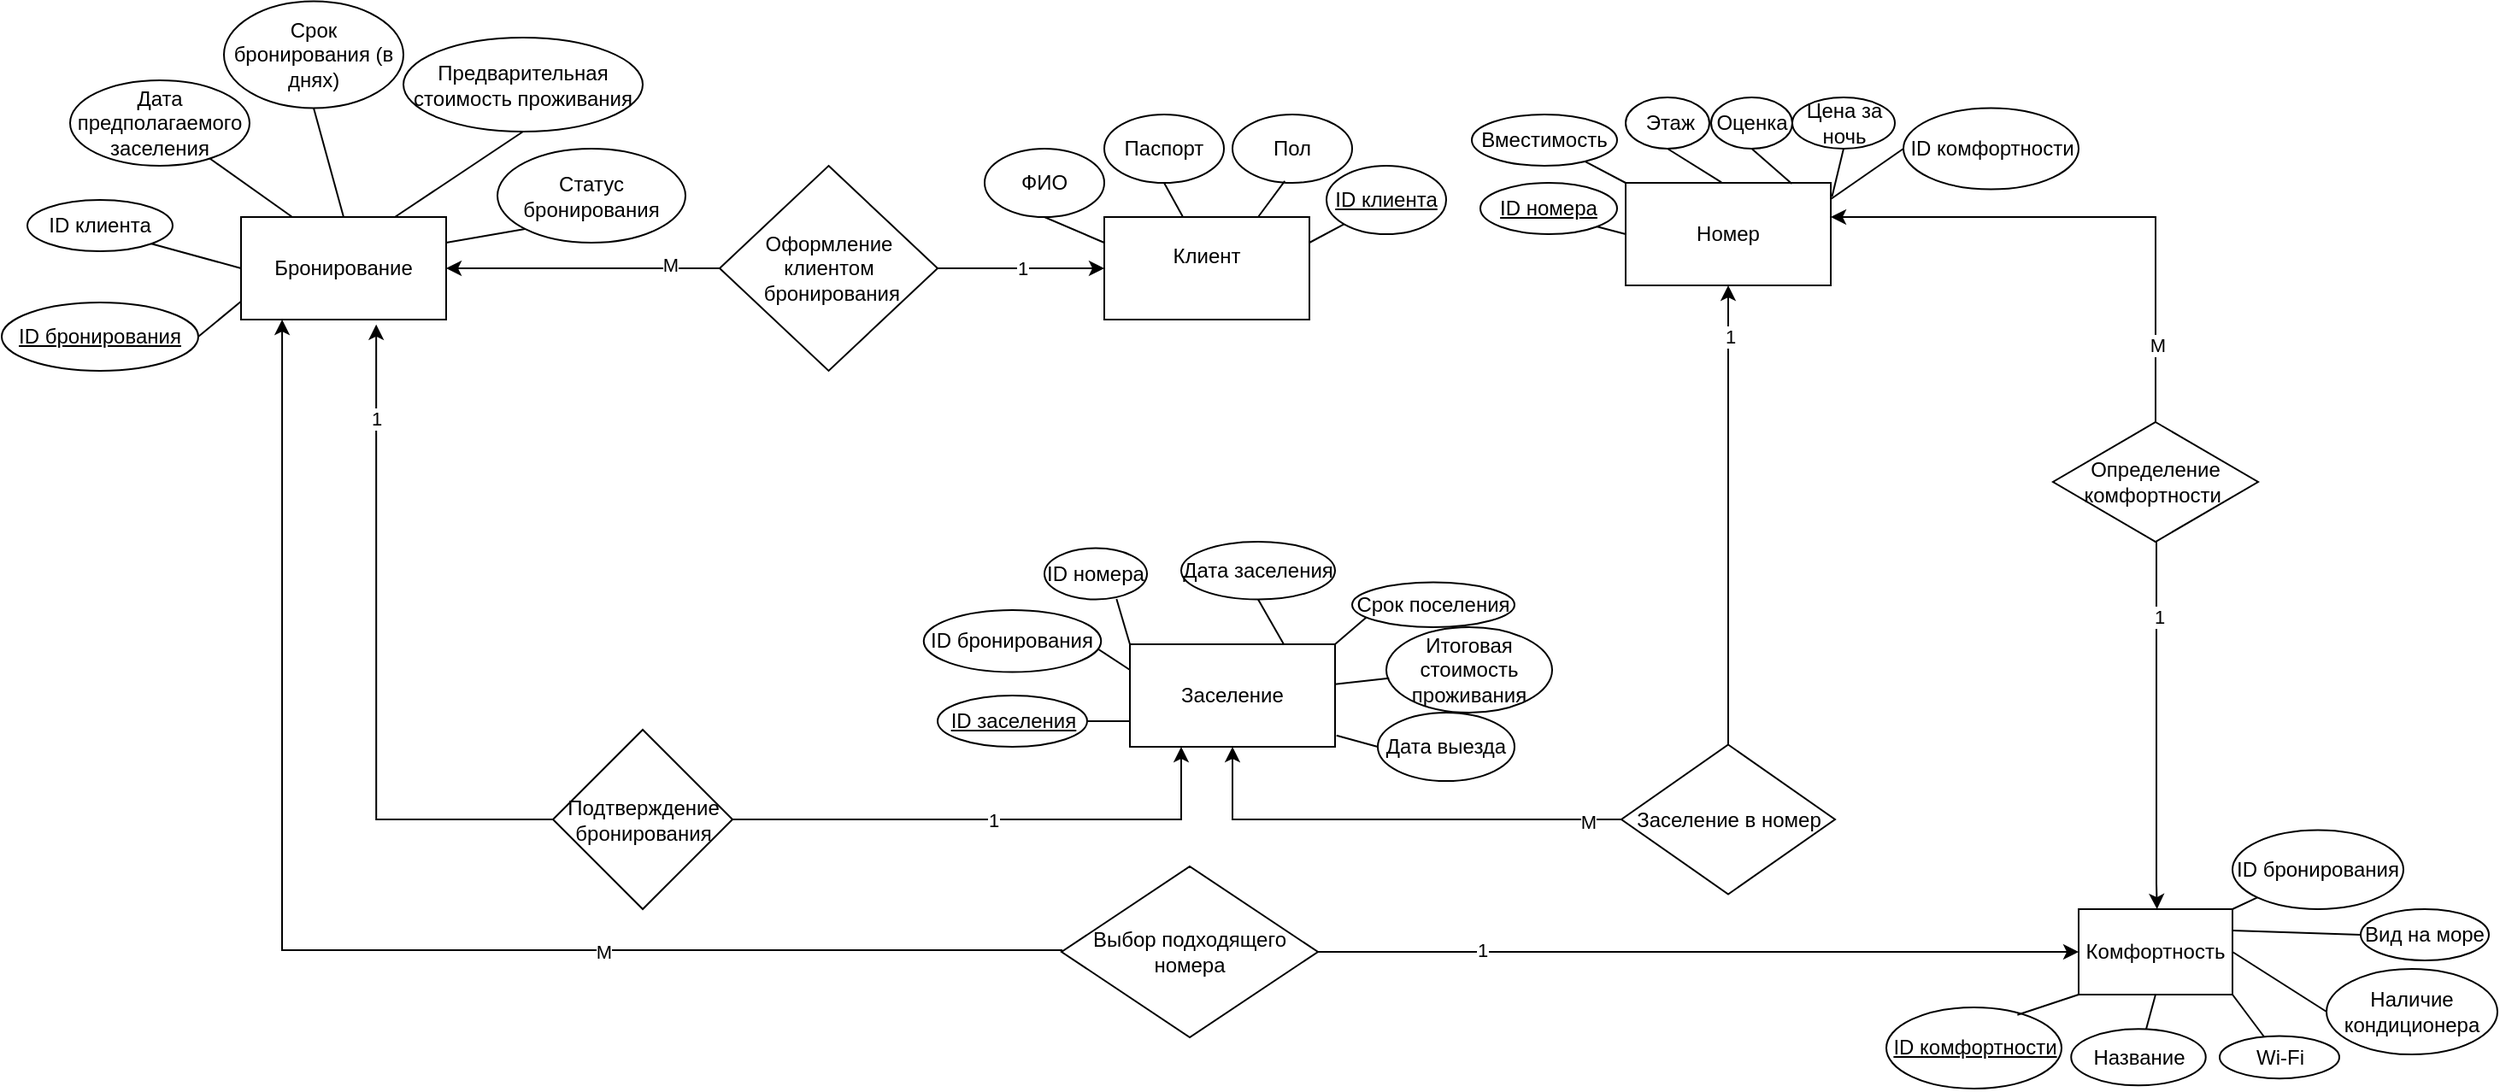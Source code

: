 <mxfile version="24.7.17">
  <diagram name="Страница — 1" id="UvYoTLwYC44R5NEeWyIu">
    <mxGraphModel dx="2440" dy="741" grid="1" gridSize="10" guides="1" tooltips="1" connect="1" arrows="1" fold="1" page="1" pageScale="1" pageWidth="827" pageHeight="1169" math="0" shadow="0">
      <root>
        <mxCell id="0" />
        <mxCell id="1" parent="0" />
        <mxCell id="9hpmNjstcmv_1WwBuSR--5" value="ФИО" style="ellipse;whiteSpace=wrap;html=1;" parent="1" vertex="1">
          <mxGeometry x="165" y="630" width="70" height="40" as="geometry" />
        </mxCell>
        <mxCell id="3MCE8DCKeGfEWosZ96jM-10" value="1" style="edgeStyle=orthogonalEdgeStyle;rounded=0;orthogonalLoop=1;jettySize=auto;html=1;" parent="1" source="3MCE8DCKeGfEWosZ96jM-7" target="9hpmNjstcmv_1WwBuSR--6" edge="1">
          <mxGeometry relative="1" as="geometry" />
        </mxCell>
        <mxCell id="9hpmNjstcmv_1WwBuSR--6" value="Клиент&lt;div&gt;&lt;br&gt;&lt;/div&gt;" style="rounded=0;whiteSpace=wrap;html=1;" parent="1" vertex="1">
          <mxGeometry x="235" y="670" width="120" height="60" as="geometry" />
        </mxCell>
        <mxCell id="9hpmNjstcmv_1WwBuSR--10" value="" style="endArrow=none;html=1;rounded=0;entryX=0.5;entryY=1;entryDx=0;entryDy=0;exitX=0;exitY=0.25;exitDx=0;exitDy=0;" parent="1" source="9hpmNjstcmv_1WwBuSR--6" target="9hpmNjstcmv_1WwBuSR--5" edge="1">
          <mxGeometry width="50" height="50" relative="1" as="geometry">
            <mxPoint x="284.45" y="141.16" as="sourcePoint" />
            <mxPoint x="305.54" y="90.0" as="targetPoint" />
          </mxGeometry>
        </mxCell>
        <mxCell id="9hpmNjstcmv_1WwBuSR--11" value="Паспорт" style="ellipse;whiteSpace=wrap;html=1;" parent="1" vertex="1">
          <mxGeometry x="235" y="610" width="70" height="40" as="geometry" />
        </mxCell>
        <mxCell id="9hpmNjstcmv_1WwBuSR--12" value="" style="endArrow=none;html=1;rounded=0;entryX=0.5;entryY=1;entryDx=0;entryDy=0;exitX=0.382;exitY=-0.007;exitDx=0;exitDy=0;exitPerimeter=0;" parent="1" source="9hpmNjstcmv_1WwBuSR--6" target="9hpmNjstcmv_1WwBuSR--11" edge="1">
          <mxGeometry width="50" height="50" relative="1" as="geometry">
            <mxPoint x="340" y="170" as="sourcePoint" />
            <mxPoint x="390" y="120" as="targetPoint" />
          </mxGeometry>
        </mxCell>
        <mxCell id="9hpmNjstcmv_1WwBuSR--14" value="Пол" style="ellipse;whiteSpace=wrap;html=1;" parent="1" vertex="1">
          <mxGeometry x="310" y="610" width="70" height="40" as="geometry" />
        </mxCell>
        <mxCell id="9hpmNjstcmv_1WwBuSR--15" value="" style="endArrow=none;html=1;rounded=0;entryX=0.437;entryY=0.974;entryDx=0;entryDy=0;entryPerimeter=0;exitX=0.75;exitY=0;exitDx=0;exitDy=0;" parent="1" source="9hpmNjstcmv_1WwBuSR--6" target="9hpmNjstcmv_1WwBuSR--14" edge="1">
          <mxGeometry width="50" height="50" relative="1" as="geometry">
            <mxPoint x="380" y="159" as="sourcePoint" />
            <mxPoint x="442" y="140" as="targetPoint" />
          </mxGeometry>
        </mxCell>
        <mxCell id="9hpmNjstcmv_1WwBuSR--16" value="ID клиента" style="ellipse;whiteSpace=wrap;html=1;fontStyle=4" parent="1" vertex="1">
          <mxGeometry x="365" y="640" width="70" height="40" as="geometry" />
        </mxCell>
        <mxCell id="9hpmNjstcmv_1WwBuSR--17" value="" style="endArrow=none;html=1;rounded=0;entryX=0;entryY=1;entryDx=0;entryDy=0;exitX=1;exitY=0.25;exitDx=0;exitDy=0;" parent="1" source="9hpmNjstcmv_1WwBuSR--6" target="9hpmNjstcmv_1WwBuSR--16" edge="1">
          <mxGeometry width="50" height="50" relative="1" as="geometry">
            <mxPoint x="380" y="199" as="sourcePoint" />
            <mxPoint x="442" y="180" as="targetPoint" />
          </mxGeometry>
        </mxCell>
        <mxCell id="9hpmNjstcmv_1WwBuSR--18" value="Вместимость" style="ellipse;whiteSpace=wrap;html=1;" parent="1" vertex="1">
          <mxGeometry x="450" y="610" width="85" height="30" as="geometry" />
        </mxCell>
        <mxCell id="9hpmNjstcmv_1WwBuSR--19" value="Номер" style="rounded=0;whiteSpace=wrap;html=1;" parent="1" vertex="1">
          <mxGeometry x="540" y="650" width="120" height="60" as="geometry" />
        </mxCell>
        <mxCell id="9hpmNjstcmv_1WwBuSR--20" value="" style="endArrow=none;html=1;rounded=0;exitX=0;exitY=0;exitDx=0;exitDy=0;" parent="1" source="9hpmNjstcmv_1WwBuSR--19" target="9hpmNjstcmv_1WwBuSR--18" edge="1">
          <mxGeometry width="50" height="50" relative="1" as="geometry">
            <mxPoint x="264.45" y="331.16" as="sourcePoint" />
            <mxPoint x="285.54" y="280.0" as="targetPoint" />
          </mxGeometry>
        </mxCell>
        <mxCell id="9hpmNjstcmv_1WwBuSR--23" value="&amp;nbsp;Этаж" style="ellipse;whiteSpace=wrap;html=1;" parent="1" vertex="1">
          <mxGeometry x="540" y="600" width="49" height="30" as="geometry" />
        </mxCell>
        <mxCell id="9hpmNjstcmv_1WwBuSR--24" value="" style="endArrow=none;html=1;rounded=0;entryX=0.5;entryY=1;entryDx=0;entryDy=0;exitX=0.467;exitY=-0.005;exitDx=0;exitDy=0;exitPerimeter=0;" parent="1" source="9hpmNjstcmv_1WwBuSR--19" target="9hpmNjstcmv_1WwBuSR--23" edge="1">
          <mxGeometry width="50" height="50" relative="1" as="geometry">
            <mxPoint x="360" y="349" as="sourcePoint" />
            <mxPoint x="422" y="330" as="targetPoint" />
          </mxGeometry>
        </mxCell>
        <mxCell id="9hpmNjstcmv_1WwBuSR--46" value="ID заселения" style="ellipse;whiteSpace=wrap;html=1;fontStyle=4" parent="1" vertex="1">
          <mxGeometry x="137.5" y="950" width="87.5" height="30" as="geometry" />
        </mxCell>
        <mxCell id="9hpmNjstcmv_1WwBuSR--47" value="Заселение" style="rounded=0;whiteSpace=wrap;html=1;" parent="1" vertex="1">
          <mxGeometry x="250" y="920" width="120" height="60" as="geometry" />
        </mxCell>
        <mxCell id="9hpmNjstcmv_1WwBuSR--48" value="" style="endArrow=none;html=1;rounded=0;entryX=1;entryY=0.5;entryDx=0;entryDy=0;exitX=0;exitY=0.75;exitDx=0;exitDy=0;" parent="1" source="9hpmNjstcmv_1WwBuSR--47" target="9hpmNjstcmv_1WwBuSR--46" edge="1">
          <mxGeometry width="50" height="50" relative="1" as="geometry">
            <mxPoint x="198.45" y="971.16" as="sourcePoint" />
            <mxPoint x="219.54" y="920.0" as="targetPoint" />
          </mxGeometry>
        </mxCell>
        <mxCell id="9hpmNjstcmv_1WwBuSR--49" value="ID бронирования" style="ellipse;whiteSpace=wrap;html=1;" parent="1" vertex="1">
          <mxGeometry x="129.38" y="900" width="103.75" height="36.25" as="geometry" />
        </mxCell>
        <mxCell id="9hpmNjstcmv_1WwBuSR--50" value="" style="endArrow=none;html=1;rounded=0;entryX=0.986;entryY=0.634;entryDx=0;entryDy=0;exitX=0;exitY=0.25;exitDx=0;exitDy=0;entryPerimeter=0;" parent="1" source="9hpmNjstcmv_1WwBuSR--47" target="9hpmNjstcmv_1WwBuSR--49" edge="1">
          <mxGeometry width="50" height="50" relative="1" as="geometry">
            <mxPoint x="254" y="1000" as="sourcePoint" />
            <mxPoint x="304" y="950" as="targetPoint" />
          </mxGeometry>
        </mxCell>
        <mxCell id="9hpmNjstcmv_1WwBuSR--51" value="ID номера" style="ellipse;whiteSpace=wrap;html=1;" parent="1" vertex="1">
          <mxGeometry x="200" y="863.75" width="60" height="30" as="geometry" />
        </mxCell>
        <mxCell id="9hpmNjstcmv_1WwBuSR--52" value="" style="endArrow=none;html=1;rounded=0;entryX=0.703;entryY=0.992;entryDx=0;entryDy=0;exitX=0;exitY=0;exitDx=0;exitDy=0;entryPerimeter=0;" parent="1" source="9hpmNjstcmv_1WwBuSR--47" target="9hpmNjstcmv_1WwBuSR--51" edge="1">
          <mxGeometry width="50" height="50" relative="1" as="geometry">
            <mxPoint x="294" y="989" as="sourcePoint" />
            <mxPoint x="356" y="970" as="targetPoint" />
          </mxGeometry>
        </mxCell>
        <mxCell id="9hpmNjstcmv_1WwBuSR--53" value="Дата заселения" style="ellipse;whiteSpace=wrap;html=1;" parent="1" vertex="1">
          <mxGeometry x="280" y="860" width="90" height="33.75" as="geometry" />
        </mxCell>
        <mxCell id="9hpmNjstcmv_1WwBuSR--54" value="" style="endArrow=none;html=1;rounded=0;entryX=0.5;entryY=1;entryDx=0;entryDy=0;exitX=0.75;exitY=0;exitDx=0;exitDy=0;" parent="1" source="9hpmNjstcmv_1WwBuSR--47" target="9hpmNjstcmv_1WwBuSR--53" edge="1">
          <mxGeometry width="50" height="50" relative="1" as="geometry">
            <mxPoint x="294" y="1029" as="sourcePoint" />
            <mxPoint x="356" y="1010" as="targetPoint" />
          </mxGeometry>
        </mxCell>
        <mxCell id="9hpmNjstcmv_1WwBuSR--79" value="ID номера" style="ellipse;whiteSpace=wrap;html=1;fontStyle=4" parent="1" vertex="1">
          <mxGeometry x="455" y="650" width="80" height="30" as="geometry" />
        </mxCell>
        <mxCell id="9hpmNjstcmv_1WwBuSR--80" value="" style="endArrow=none;html=1;rounded=0;entryX=1;entryY=1;entryDx=0;entryDy=0;exitX=0;exitY=0.5;exitDx=0;exitDy=0;" parent="1" source="9hpmNjstcmv_1WwBuSR--19" target="9hpmNjstcmv_1WwBuSR--79" edge="1">
          <mxGeometry width="50" height="50" relative="1" as="geometry">
            <mxPoint x="250" y="429.5" as="sourcePoint" />
            <mxPoint x="184" y="390.5" as="targetPoint" />
          </mxGeometry>
        </mxCell>
        <mxCell id="9hpmNjstcmv_1WwBuSR--81" value="" style="endArrow=none;html=1;rounded=0;entryX=0.089;entryY=0.776;entryDx=0;entryDy=0;entryPerimeter=0;exitX=1;exitY=0;exitDx=0;exitDy=0;" parent="1" source="9hpmNjstcmv_1WwBuSR--47" target="9hpmNjstcmv_1WwBuSR--82" edge="1">
          <mxGeometry width="50" height="50" relative="1" as="geometry">
            <mxPoint x="320" y="1060" as="sourcePoint" />
            <mxPoint x="400" y="1060" as="targetPoint" />
          </mxGeometry>
        </mxCell>
        <mxCell id="9hpmNjstcmv_1WwBuSR--82" value="Срок поселения" style="ellipse;whiteSpace=wrap;html=1;" parent="1" vertex="1">
          <mxGeometry x="380" y="883.75" width="95" height="26.25" as="geometry" />
        </mxCell>
        <mxCell id="9hpmNjstcmv_1WwBuSR--84" value="Итоговая стоимость проживания" style="ellipse;whiteSpace=wrap;html=1;" parent="1" vertex="1">
          <mxGeometry x="400" y="910" width="97" height="50" as="geometry" />
        </mxCell>
        <mxCell id="9hpmNjstcmv_1WwBuSR--85" value="" style="endArrow=none;html=1;rounded=0;exitX=0.017;exitY=0.598;exitDx=0;exitDy=0;exitPerimeter=0;" parent="1" source="9hpmNjstcmv_1WwBuSR--84" target="9hpmNjstcmv_1WwBuSR--47" edge="1">
          <mxGeometry width="50" height="50" relative="1" as="geometry">
            <mxPoint x="74" y="1106" as="sourcePoint" />
            <mxPoint x="174" y="1090" as="targetPoint" />
          </mxGeometry>
        </mxCell>
        <mxCell id="9hpmNjstcmv_1WwBuSR--86" value="Дата выезда" style="ellipse;whiteSpace=wrap;html=1;" parent="1" vertex="1">
          <mxGeometry x="395" y="960" width="80" height="40" as="geometry" />
        </mxCell>
        <mxCell id="9hpmNjstcmv_1WwBuSR--87" value="" style="endArrow=none;html=1;rounded=0;entryX=0;entryY=0.5;entryDx=0;entryDy=0;exitX=1.007;exitY=0.89;exitDx=0;exitDy=0;exitPerimeter=0;" parent="1" source="9hpmNjstcmv_1WwBuSR--47" target="9hpmNjstcmv_1WwBuSR--86" edge="1">
          <mxGeometry width="50" height="50" relative="1" as="geometry">
            <mxPoint x="318" y="1090" as="sourcePoint" />
            <mxPoint x="417" y="984" as="targetPoint" />
          </mxGeometry>
        </mxCell>
        <mxCell id="9hpmNjstcmv_1WwBuSR--104" value="ID клиента" style="ellipse;whiteSpace=wrap;html=1;" parent="1" vertex="1">
          <mxGeometry x="-395" y="660" width="85" height="30" as="geometry" />
        </mxCell>
        <mxCell id="9hpmNjstcmv_1WwBuSR--105" value="Бронирование" style="rounded=0;whiteSpace=wrap;html=1;" parent="1" vertex="1">
          <mxGeometry x="-270" y="670" width="120" height="60" as="geometry" />
        </mxCell>
        <mxCell id="9hpmNjstcmv_1WwBuSR--106" value="" style="endArrow=none;html=1;rounded=0;entryX=1;entryY=1;entryDx=0;entryDy=0;" parent="1" target="9hpmNjstcmv_1WwBuSR--104" edge="1">
          <mxGeometry width="50" height="50" relative="1" as="geometry">
            <mxPoint x="-270" y="700" as="sourcePoint" />
            <mxPoint x="-360.46" y="680.0" as="targetPoint" />
          </mxGeometry>
        </mxCell>
        <mxCell id="9hpmNjstcmv_1WwBuSR--109" value="Дата предполагаемого заселения" style="ellipse;whiteSpace=wrap;html=1;" parent="1" vertex="1">
          <mxGeometry x="-370" y="590" width="105" height="50" as="geometry" />
        </mxCell>
        <mxCell id="9hpmNjstcmv_1WwBuSR--110" value="" style="endArrow=none;html=1;rounded=0;exitX=0.25;exitY=0;exitDx=0;exitDy=0;" parent="1" source="9hpmNjstcmv_1WwBuSR--105" target="9hpmNjstcmv_1WwBuSR--109" edge="1">
          <mxGeometry width="50" height="50" relative="1" as="geometry">
            <mxPoint x="-311" y="790" as="sourcePoint" />
            <mxPoint x="-224" y="730" as="targetPoint" />
          </mxGeometry>
        </mxCell>
        <mxCell id="9hpmNjstcmv_1WwBuSR--111" value="Срок бронирования (в днях)" style="ellipse;whiteSpace=wrap;html=1;" parent="1" vertex="1">
          <mxGeometry x="-280" y="543.75" width="105" height="62.5" as="geometry" />
        </mxCell>
        <mxCell id="9hpmNjstcmv_1WwBuSR--112" value="" style="endArrow=none;html=1;rounded=0;entryX=0.5;entryY=1;entryDx=0;entryDy=0;exitX=0.5;exitY=0;exitDx=0;exitDy=0;" parent="1" source="9hpmNjstcmv_1WwBuSR--105" target="9hpmNjstcmv_1WwBuSR--111" edge="1">
          <mxGeometry width="50" height="50" relative="1" as="geometry">
            <mxPoint x="-273" y="399" as="sourcePoint" />
            <mxPoint x="-224" y="770" as="targetPoint" />
          </mxGeometry>
        </mxCell>
        <mxCell id="9hpmNjstcmv_1WwBuSR--113" value="" style="endArrow=none;html=1;rounded=0;entryX=0.5;entryY=1;entryDx=0;entryDy=0;exitX=0.75;exitY=0;exitDx=0;exitDy=0;" parent="1" source="9hpmNjstcmv_1WwBuSR--105" target="9hpmNjstcmv_1WwBuSR--114" edge="1">
          <mxGeometry width="50" height="50" relative="1" as="geometry">
            <mxPoint x="-260" y="820" as="sourcePoint" />
            <mxPoint x="-180" y="820" as="targetPoint" />
          </mxGeometry>
        </mxCell>
        <mxCell id="9hpmNjstcmv_1WwBuSR--114" value="Предварительная стоимость проживания" style="ellipse;whiteSpace=wrap;html=1;" parent="1" vertex="1">
          <mxGeometry x="-175" y="565" width="140" height="55" as="geometry" />
        </mxCell>
        <mxCell id="9hpmNjstcmv_1WwBuSR--115" value="ID бронирования" style="ellipse;whiteSpace=wrap;html=1;fontStyle=4" parent="1" vertex="1">
          <mxGeometry x="-410" y="720" width="115" height="40" as="geometry" />
        </mxCell>
        <mxCell id="9hpmNjstcmv_1WwBuSR--116" value="" style="endArrow=none;html=1;rounded=0;exitX=1;exitY=0.5;exitDx=0;exitDy=0;entryX=0;entryY=0.823;entryDx=0;entryDy=0;entryPerimeter=0;" parent="1" source="9hpmNjstcmv_1WwBuSR--115" target="9hpmNjstcmv_1WwBuSR--105" edge="1">
          <mxGeometry width="50" height="50" relative="1" as="geometry">
            <mxPoint x="-506" y="866" as="sourcePoint" />
            <mxPoint x="-406" y="850" as="targetPoint" />
          </mxGeometry>
        </mxCell>
        <mxCell id="9hpmNjstcmv_1WwBuSR--117" value="Статус бронирования" style="ellipse;whiteSpace=wrap;html=1;" parent="1" vertex="1">
          <mxGeometry x="-120" y="630" width="110" height="55" as="geometry" />
        </mxCell>
        <mxCell id="9hpmNjstcmv_1WwBuSR--118" value="" style="endArrow=none;html=1;rounded=0;entryX=0;entryY=1;entryDx=0;entryDy=0;exitX=1;exitY=0.25;exitDx=0;exitDy=0;" parent="1" source="9hpmNjstcmv_1WwBuSR--105" target="9hpmNjstcmv_1WwBuSR--117" edge="1">
          <mxGeometry width="50" height="50" relative="1" as="geometry">
            <mxPoint x="-249" y="460" as="sourcePoint" />
            <mxPoint x="-163" y="744" as="targetPoint" />
          </mxGeometry>
        </mxCell>
        <mxCell id="R-lnSnpHiIp7sD6gwEYZ-18" style="edgeStyle=orthogonalEdgeStyle;rounded=0;orthogonalLoop=1;jettySize=auto;html=1;entryX=0.5;entryY=1;entryDx=0;entryDy=0;" parent="1" source="R-lnSnpHiIp7sD6gwEYZ-14" target="9hpmNjstcmv_1WwBuSR--19" edge="1">
          <mxGeometry relative="1" as="geometry" />
        </mxCell>
        <mxCell id="3MCE8DCKeGfEWosZ96jM-14" value="1" style="edgeLabel;html=1;align=center;verticalAlign=middle;resizable=0;points=[];" parent="R-lnSnpHiIp7sD6gwEYZ-18" vertex="1" connectable="0">
          <mxGeometry x="0.782" y="-1" relative="1" as="geometry">
            <mxPoint as="offset" />
          </mxGeometry>
        </mxCell>
        <mxCell id="R-lnSnpHiIp7sD6gwEYZ-19" style="edgeStyle=orthogonalEdgeStyle;rounded=0;orthogonalLoop=1;jettySize=auto;html=1;entryX=0.5;entryY=1;entryDx=0;entryDy=0;" parent="1" source="R-lnSnpHiIp7sD6gwEYZ-14" target="9hpmNjstcmv_1WwBuSR--47" edge="1">
          <mxGeometry relative="1" as="geometry" />
        </mxCell>
        <mxCell id="dHrt1mE7ao5hDx64uy73-2" value="M" style="edgeLabel;html=1;align=center;verticalAlign=middle;resizable=0;points=[];" parent="R-lnSnpHiIp7sD6gwEYZ-19" vertex="1" connectable="0">
          <mxGeometry x="-0.852" y="1" relative="1" as="geometry">
            <mxPoint as="offset" />
          </mxGeometry>
        </mxCell>
        <mxCell id="R-lnSnpHiIp7sD6gwEYZ-14" value="Заселение в номер" style="rhombus;whiteSpace=wrap;html=1;" parent="1" vertex="1">
          <mxGeometry x="537.5" y="978.75" width="125" height="87.5" as="geometry" />
        </mxCell>
        <mxCell id="R-lnSnpHiIp7sD6gwEYZ-24" value="1" style="edgeStyle=orthogonalEdgeStyle;rounded=0;orthogonalLoop=1;jettySize=auto;html=1;entryX=0.25;entryY=1;entryDx=0;entryDy=0;" parent="1" source="R-lnSnpHiIp7sD6gwEYZ-23" target="9hpmNjstcmv_1WwBuSR--47" edge="1">
          <mxGeometry relative="1" as="geometry">
            <mxPoint as="offset" />
          </mxGeometry>
        </mxCell>
        <mxCell id="R-lnSnpHiIp7sD6gwEYZ-23" value="Подтверждение бронирования" style="rhombus;whiteSpace=wrap;html=1;" parent="1" vertex="1">
          <mxGeometry x="-87.5" y="970" width="105" height="105" as="geometry" />
        </mxCell>
        <mxCell id="R-lnSnpHiIp7sD6gwEYZ-25" style="edgeStyle=orthogonalEdgeStyle;rounded=0;orthogonalLoop=1;jettySize=auto;html=1;entryX=0.659;entryY=1.048;entryDx=0;entryDy=0;entryPerimeter=0;" parent="1" source="R-lnSnpHiIp7sD6gwEYZ-23" target="9hpmNjstcmv_1WwBuSR--105" edge="1">
          <mxGeometry relative="1" as="geometry" />
        </mxCell>
        <mxCell id="3MCE8DCKeGfEWosZ96jM-13" value="1" style="edgeLabel;html=1;align=center;verticalAlign=middle;resizable=0;points=[];" parent="R-lnSnpHiIp7sD6gwEYZ-25" vertex="1" connectable="0">
          <mxGeometry x="0.722" relative="1" as="geometry">
            <mxPoint as="offset" />
          </mxGeometry>
        </mxCell>
        <mxCell id="3MCE8DCKeGfEWosZ96jM-27" style="edgeStyle=orthogonalEdgeStyle;rounded=0;orthogonalLoop=1;jettySize=auto;html=1;entryX=1;entryY=0.5;entryDx=0;entryDy=0;" parent="1" source="3MCE8DCKeGfEWosZ96jM-7" target="9hpmNjstcmv_1WwBuSR--105" edge="1">
          <mxGeometry relative="1" as="geometry" />
        </mxCell>
        <mxCell id="3MCE8DCKeGfEWosZ96jM-28" value="M" style="edgeLabel;html=1;align=center;verticalAlign=middle;resizable=0;points=[];" parent="3MCE8DCKeGfEWosZ96jM-27" vertex="1" connectable="0">
          <mxGeometry x="-0.64" y="-2" relative="1" as="geometry">
            <mxPoint as="offset" />
          </mxGeometry>
        </mxCell>
        <mxCell id="3MCE8DCKeGfEWosZ96jM-7" value="Оформление клиентом &lt;span style=&quot;background-color: initial;&quot;&gt;&amp;nbsp;бронирования&lt;/span&gt;" style="rhombus;whiteSpace=wrap;html=1;" parent="1" vertex="1">
          <mxGeometry x="10" y="640" width="127.5" height="120" as="geometry" />
        </mxCell>
        <mxCell id="dHrt1mE7ao5hDx64uy73-38" style="edgeStyle=orthogonalEdgeStyle;rounded=0;orthogonalLoop=1;jettySize=auto;html=1;entryX=0;entryY=0.5;entryDx=0;entryDy=0;" parent="1" source="3MCE8DCKeGfEWosZ96jM-17" target="dHrt1mE7ao5hDx64uy73-4" edge="1">
          <mxGeometry relative="1" as="geometry">
            <Array as="points">
              <mxPoint x="760" y="1100" />
              <mxPoint x="760" y="1100" />
            </Array>
          </mxGeometry>
        </mxCell>
        <mxCell id="dHrt1mE7ao5hDx64uy73-41" value="1" style="edgeLabel;html=1;align=center;verticalAlign=middle;resizable=0;points=[];" parent="dHrt1mE7ao5hDx64uy73-38" vertex="1" connectable="0">
          <mxGeometry x="-0.57" y="1" relative="1" as="geometry">
            <mxPoint as="offset" />
          </mxGeometry>
        </mxCell>
        <mxCell id="3MCE8DCKeGfEWosZ96jM-17" value="Выбор подходящего номера" style="rhombus;whiteSpace=wrap;html=1;" parent="1" vertex="1">
          <mxGeometry x="210" y="1050" width="150" height="100" as="geometry" />
        </mxCell>
        <mxCell id="3MCE8DCKeGfEWosZ96jM-31" style="edgeStyle=orthogonalEdgeStyle;rounded=0;orthogonalLoop=1;jettySize=auto;html=1;entryX=0.117;entryY=1.017;entryDx=0;entryDy=0;entryPerimeter=0;exitX=0;exitY=0.5;exitDx=0;exitDy=0;" parent="1" source="3MCE8DCKeGfEWosZ96jM-17" edge="1">
          <mxGeometry relative="1" as="geometry">
            <Array as="points">
              <mxPoint x="210" y="1099" />
              <mxPoint x="-246" y="1099" />
            </Array>
            <mxPoint x="220" y="1100" as="sourcePoint" />
            <mxPoint x="-245.96" y="730" as="targetPoint" />
          </mxGeometry>
        </mxCell>
        <mxCell id="dHrt1mE7ao5hDx64uy73-40" value="M" style="edgeLabel;html=1;align=center;verticalAlign=middle;resizable=0;points=[];" parent="3MCE8DCKeGfEWosZ96jM-31" vertex="1" connectable="0">
          <mxGeometry x="-0.347" y="1" relative="1" as="geometry">
            <mxPoint as="offset" />
          </mxGeometry>
        </mxCell>
        <mxCell id="dHrt1mE7ao5hDx64uy73-4" value="Комфортность" style="rounded=0;whiteSpace=wrap;html=1;" parent="1" vertex="1">
          <mxGeometry x="805" y="1075" width="90" height="50" as="geometry" />
        </mxCell>
        <mxCell id="dHrt1mE7ao5hDx64uy73-17" style="edgeStyle=orthogonalEdgeStyle;rounded=0;orthogonalLoop=1;jettySize=auto;html=1;entryX=0.658;entryY=0.007;entryDx=0;entryDy=0;entryPerimeter=0;" parent="1" edge="1">
          <mxGeometry relative="1" as="geometry">
            <mxPoint x="849.14" y="859.65" as="sourcePoint" />
            <mxPoint x="850.86" y="1075" as="targetPoint" />
            <Array as="points">
              <mxPoint x="850.5" y="860" />
              <mxPoint x="850.5" y="1060" />
              <mxPoint x="850.5" y="1060" />
            </Array>
          </mxGeometry>
        </mxCell>
        <mxCell id="dHrt1mE7ao5hDx64uy73-36" value="1" style="edgeLabel;html=1;align=center;verticalAlign=middle;resizable=0;points=[];" parent="dHrt1mE7ao5hDx64uy73-17" vertex="1" connectable="0">
          <mxGeometry x="-0.581" y="1" relative="1" as="geometry">
            <mxPoint as="offset" />
          </mxGeometry>
        </mxCell>
        <mxCell id="dHrt1mE7ao5hDx64uy73-18" style="edgeStyle=orthogonalEdgeStyle;rounded=0;orthogonalLoop=1;jettySize=auto;html=1;entryX=1;entryY=0.5;entryDx=0;entryDy=0;" parent="1" edge="1">
          <mxGeometry relative="1" as="geometry">
            <mxPoint x="850" y="785" as="sourcePoint" />
            <mxPoint x="660" y="670" as="targetPoint" />
            <Array as="points">
              <mxPoint x="850" y="844" />
              <mxPoint x="850" y="670" />
            </Array>
          </mxGeometry>
        </mxCell>
        <mxCell id="dHrt1mE7ao5hDx64uy73-37" value="&amp;nbsp;M" style="edgeLabel;html=1;align=center;verticalAlign=middle;resizable=0;points=[];" parent="dHrt1mE7ao5hDx64uy73-18" vertex="1" connectable="0">
          <mxGeometry x="-0.608" relative="1" as="geometry">
            <mxPoint as="offset" />
          </mxGeometry>
        </mxCell>
        <mxCell id="dHrt1mE7ao5hDx64uy73-39" value="M" style="edgeLabel;html=1;align=center;verticalAlign=middle;resizable=0;points=[];" parent="dHrt1mE7ao5hDx64uy73-18" vertex="1" connectable="0">
          <mxGeometry x="-0.251" y="-1" relative="1" as="geometry">
            <mxPoint as="offset" />
          </mxGeometry>
        </mxCell>
        <mxCell id="dHrt1mE7ao5hDx64uy73-12" value="Определение комфортности&amp;nbsp;" style="rhombus;whiteSpace=wrap;html=1;" parent="1" vertex="1">
          <mxGeometry x="790" y="790" width="120" height="70" as="geometry" />
        </mxCell>
        <mxCell id="dHrt1mE7ao5hDx64uy73-19" value="" style="endArrow=none;html=1;rounded=0;exitX=0.5;exitY=1;exitDx=0;exitDy=0;entryX=0.81;entryY=0.009;entryDx=0;entryDy=0;entryPerimeter=0;" parent="1" source="dHrt1mE7ao5hDx64uy73-28" target="9hpmNjstcmv_1WwBuSR--19" edge="1">
          <mxGeometry width="50" height="50" relative="1" as="geometry">
            <mxPoint x="680.06" y="640" as="sourcePoint" />
            <mxPoint x="660.005" y="668.348" as="targetPoint" />
          </mxGeometry>
        </mxCell>
        <mxCell id="dHrt1mE7ao5hDx64uy73-22" value="" style="endArrow=none;html=1;rounded=0;exitX=0.5;exitY=1;exitDx=0;exitDy=0;" parent="1" source="dHrt1mE7ao5hDx64uy73-4" target="dHrt1mE7ao5hDx64uy73-23" edge="1">
          <mxGeometry width="50" height="50" relative="1" as="geometry">
            <mxPoint x="760" y="1180" as="sourcePoint" />
            <mxPoint x="765" y="1125" as="targetPoint" />
          </mxGeometry>
        </mxCell>
        <mxCell id="dHrt1mE7ao5hDx64uy73-23" value="Название" style="ellipse;whiteSpace=wrap;html=1;" parent="1" vertex="1">
          <mxGeometry x="800.62" y="1145.13" width="78.75" height="33" as="geometry" />
        </mxCell>
        <mxCell id="dHrt1mE7ao5hDx64uy73-24" value="" style="endArrow=none;html=1;rounded=0;exitX=1;exitY=1;exitDx=0;exitDy=0;" parent="1" source="dHrt1mE7ao5hDx64uy73-4" target="dHrt1mE7ao5hDx64uy73-25" edge="1">
          <mxGeometry width="50" height="50" relative="1" as="geometry">
            <mxPoint x="830" y="1160" as="sourcePoint" />
            <mxPoint x="800" y="1125" as="targetPoint" />
          </mxGeometry>
        </mxCell>
        <mxCell id="dHrt1mE7ao5hDx64uy73-25" value="Wi-Fi" style="ellipse;whiteSpace=wrap;html=1;" parent="1" vertex="1">
          <mxGeometry x="887.5" y="1149.2" width="70" height="24.87" as="geometry" />
        </mxCell>
        <mxCell id="dHrt1mE7ao5hDx64uy73-28" value="Оценка" style="ellipse;whiteSpace=wrap;html=1;" parent="1" vertex="1">
          <mxGeometry x="590" y="600" width="47.5" height="30" as="geometry" />
        </mxCell>
        <mxCell id="dHrt1mE7ao5hDx64uy73-32" value="Цена за ночь" style="ellipse;whiteSpace=wrap;html=1;" parent="1" vertex="1">
          <mxGeometry x="637.5" y="600" width="60" height="30" as="geometry" />
        </mxCell>
        <mxCell id="dHrt1mE7ao5hDx64uy73-33" value="" style="endArrow=none;html=1;rounded=0;entryX=0.5;entryY=1;entryDx=0;entryDy=0;exitX=1.006;exitY=0.136;exitDx=0;exitDy=0;exitPerimeter=0;" parent="1" source="9hpmNjstcmv_1WwBuSR--19" target="dHrt1mE7ao5hDx64uy73-32" edge="1">
          <mxGeometry width="50" height="50" relative="1" as="geometry">
            <mxPoint x="790" y="850" as="sourcePoint" />
            <mxPoint x="840" y="800" as="targetPoint" />
          </mxGeometry>
        </mxCell>
        <mxCell id="dHrt1mE7ao5hDx64uy73-34" value="&lt;u&gt;ID комфортности&lt;/u&gt;" style="ellipse;whiteSpace=wrap;html=1;" parent="1" vertex="1">
          <mxGeometry x="692.5" y="1132.5" width="102.5" height="47.5" as="geometry" />
        </mxCell>
        <mxCell id="dHrt1mE7ao5hDx64uy73-35" value="" style="endArrow=none;html=1;rounded=0;exitX=0.748;exitY=0.092;exitDx=0;exitDy=0;entryX=0;entryY=1;entryDx=0;entryDy=0;exitPerimeter=0;" parent="1" source="dHrt1mE7ao5hDx64uy73-34" target="dHrt1mE7ao5hDx64uy73-4" edge="1">
          <mxGeometry width="50" height="50" relative="1" as="geometry">
            <mxPoint x="660" y="1175" as="sourcePoint" />
            <mxPoint x="710" y="1125" as="targetPoint" />
          </mxGeometry>
        </mxCell>
        <mxCell id="0JNoiJg01api6diXJHLo-6" value="Наличие кондиционера" style="ellipse;whiteSpace=wrap;html=1;" parent="1" vertex="1">
          <mxGeometry x="950" y="1110" width="100" height="50" as="geometry" />
        </mxCell>
        <mxCell id="0JNoiJg01api6diXJHLo-7" value="" style="endArrow=none;html=1;rounded=0;entryX=0;entryY=0.5;entryDx=0;entryDy=0;exitX=1;exitY=0.5;exitDx=0;exitDy=0;" parent="1" source="dHrt1mE7ao5hDx64uy73-4" target="0JNoiJg01api6diXJHLo-6" edge="1">
          <mxGeometry width="50" height="50" relative="1" as="geometry">
            <mxPoint x="900" y="1110" as="sourcePoint" />
            <mxPoint x="935" y="1060" as="targetPoint" />
          </mxGeometry>
        </mxCell>
        <mxCell id="0JNoiJg01api6diXJHLo-8" value="Вид на море" style="ellipse;whiteSpace=wrap;html=1;" parent="1" vertex="1">
          <mxGeometry x="970" y="1075" width="75" height="30" as="geometry" />
        </mxCell>
        <mxCell id="0JNoiJg01api6diXJHLo-9" value="" style="endArrow=none;html=1;rounded=0;entryX=0;entryY=0.5;entryDx=0;entryDy=0;exitX=1;exitY=0.25;exitDx=0;exitDy=0;" parent="1" source="dHrt1mE7ao5hDx64uy73-4" target="0JNoiJg01api6diXJHLo-8" edge="1">
          <mxGeometry width="50" height="50" relative="1" as="geometry">
            <mxPoint x="910" y="1090" as="sourcePoint" />
            <mxPoint x="935" y="1040" as="targetPoint" />
          </mxGeometry>
        </mxCell>
        <mxCell id="0JNoiJg01api6diXJHLo-10" value="ID комфортности" style="ellipse;whiteSpace=wrap;html=1;" parent="1" vertex="1">
          <mxGeometry x="702.5" y="606.25" width="102.5" height="47.5" as="geometry" />
        </mxCell>
        <mxCell id="0JNoiJg01api6diXJHLo-11" value="" style="endArrow=none;html=1;rounded=0;exitX=0.748;exitY=0.092;exitDx=0;exitDy=0;entryX=0;entryY=0.5;entryDx=0;entryDy=0;exitPerimeter=0;" parent="1" target="0JNoiJg01api6diXJHLo-10" edge="1">
          <mxGeometry width="50" height="50" relative="1" as="geometry">
            <mxPoint x="660" y="659.5" as="sourcePoint" />
            <mxPoint x="696" y="647.5" as="targetPoint" />
          </mxGeometry>
        </mxCell>
        <mxCell id="6H3UFGkFm95STktniJLg-1" value="" style="endArrow=none;html=1;rounded=0;exitX=1;exitY=0;exitDx=0;exitDy=0;" parent="1" source="dHrt1mE7ao5hDx64uy73-4" target="6H3UFGkFm95STktniJLg-2" edge="1">
          <mxGeometry width="50" height="50" relative="1" as="geometry">
            <mxPoint x="895" y="1080" as="sourcePoint" />
            <mxPoint x="940" y="1050" as="targetPoint" />
          </mxGeometry>
        </mxCell>
        <mxCell id="6H3UFGkFm95STktniJLg-2" value="ID бронирования" style="ellipse;whiteSpace=wrap;html=1;" parent="1" vertex="1">
          <mxGeometry x="895" y="1028.75" width="100" height="46.25" as="geometry" />
        </mxCell>
      </root>
    </mxGraphModel>
  </diagram>
</mxfile>
